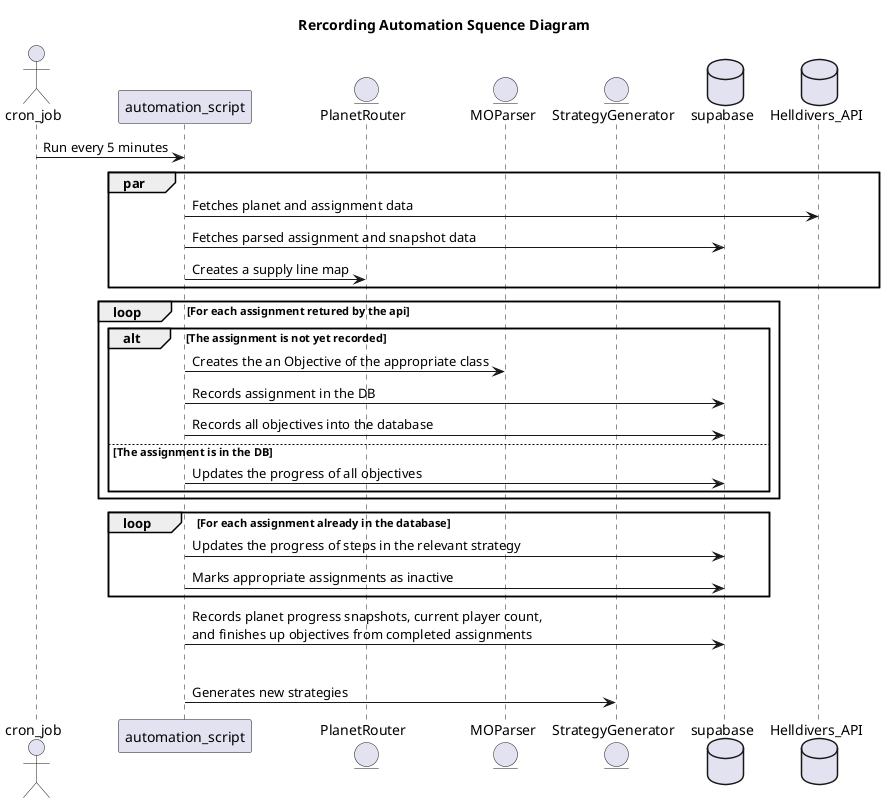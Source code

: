 @startuml Recording Automation
title Rercording Automation Squence Diagram

actor cron_job
participant automation_script
entity PlanetRouter
entity MOParser
entity StrategyGenerator
database supabase
database Helldivers_API

cron_job -> automation_script: Run every 5 minutes

par
automation_script -> Helldivers_API: Fetches planet and assignment data
automation_script -> supabase: Fetches parsed assignment and snapshot data
automation_script -> PlanetRouter: Creates a supply line map
end 

loop For each assignment retured by the api
alt The assignment is not yet recorded
automation_script -> MOParser: Creates the an Objective of the appropriate class
automation_script -> supabase: Records assignment in the DB
automation_script -> supabase: Records all objectives into the database
else The assignment is in the DB
automation_script -> supabase: Updates the progress of all objectives
end
end

loop For each assignment already in the database
automation_script -> supabase: Updates the progress of steps in the relevant strategy
automation_script -> supabase: Marks appropriate assignments as inactive
end

automation_script -> supabase: Records planet progress snapshots, current player count,\nand finishes up objectives from completed assignments

alt New assignments were recorded
automation_script -> StrategyGenerator: Generates new strategies